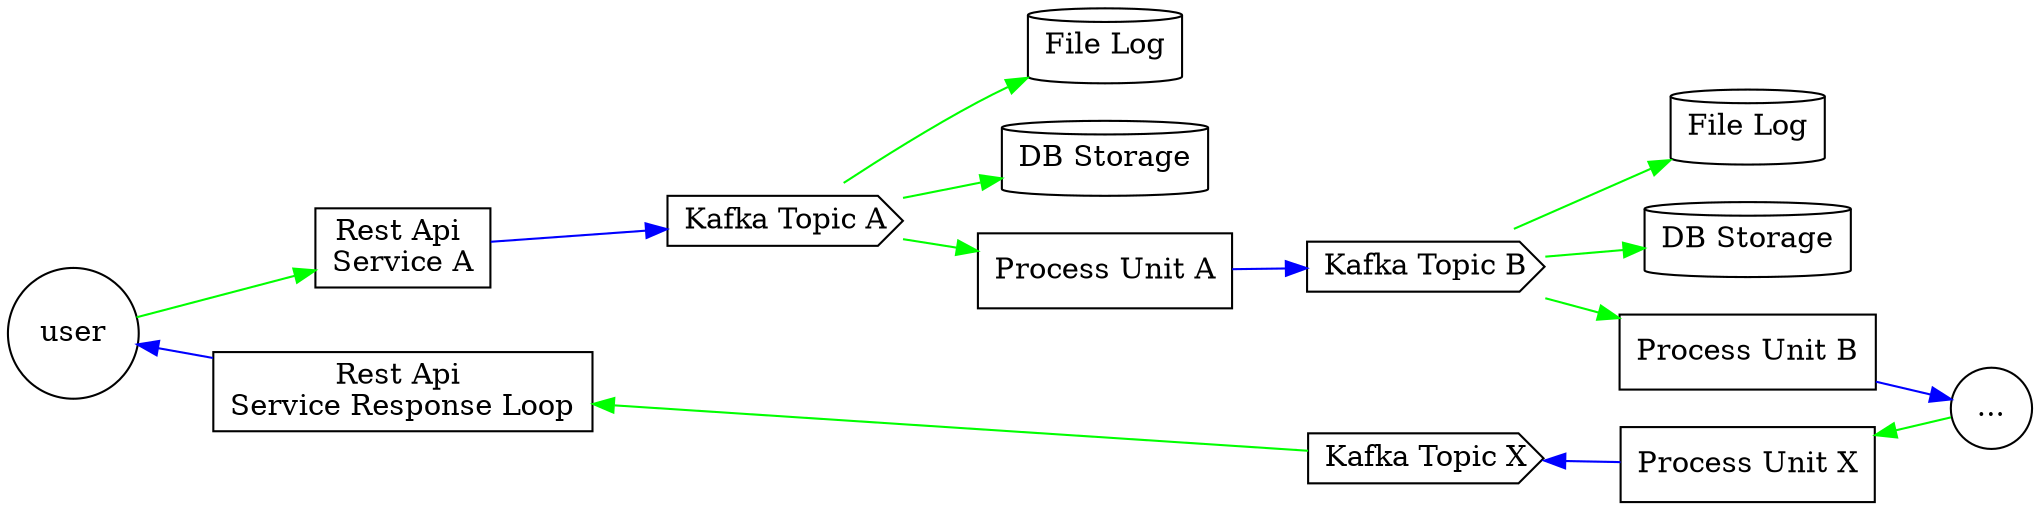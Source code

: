 digraph kafka_decouple {
  rankdir=LR
  overlap=false
  user [shape=circle label="user"]
  restApiServiceA [shape=box label="Rest Api \nService A"]
  kafkaTopicA [shape=cds label="Kafka Topic A"]
  fileLogA [shape=cylinder label="File Log"]
  dbStorageA [shape=cylinder label="DB Storage"]
  processUnitA [shape=box label="Process Unit A"]
  kafkaTopicB [shape=cds label="Kafka Topic B"]
  fileLogB [shape=cylinder label="File Log"]
  dbStorageB [shape=cylinder label="DB Storage"]
  processUnitB [shape=box label="Process Unit B"]
  response [shape=circle label="..."]
  processUnitX [shape=box label="Process Unit X"]
  kafkaTopicX [shape=cds label="Kafka Topic X"]
  restApiServiceResponseLoop [shape=box label="Rest Api \nService Response Loop"]

  user -> restApiServiceA [color="green"]
  restApiServiceA -> kafkaTopicA [color="blue"]
  kafkaTopicA -> {fileLogA, dbStorageA, processUnitA} [color="green"]
  processUnitA -> kafkaTopicB [color="blue"]
  kafkaTopicB -> {fileLogB, dbStorageB, processUnitB} [color="green"]
  processUnitB -> response [color="blue"]
  response -> processUnitX [color="green"]
  processUnitX -> kafkaTopicX [color="blue"]
  kafkaTopicX -> restApiServiceResponseLoop [color="green"]
  restApiServiceResponseLoop -> user [color="blue"]
  { rank="same"; processUnitX; processUnitB; }
  { rank="same"; kafkaTopicX; kafkaTopicB; }
  { rank="same"; restApiServiceResponseLoop; restApiServiceA; }
}